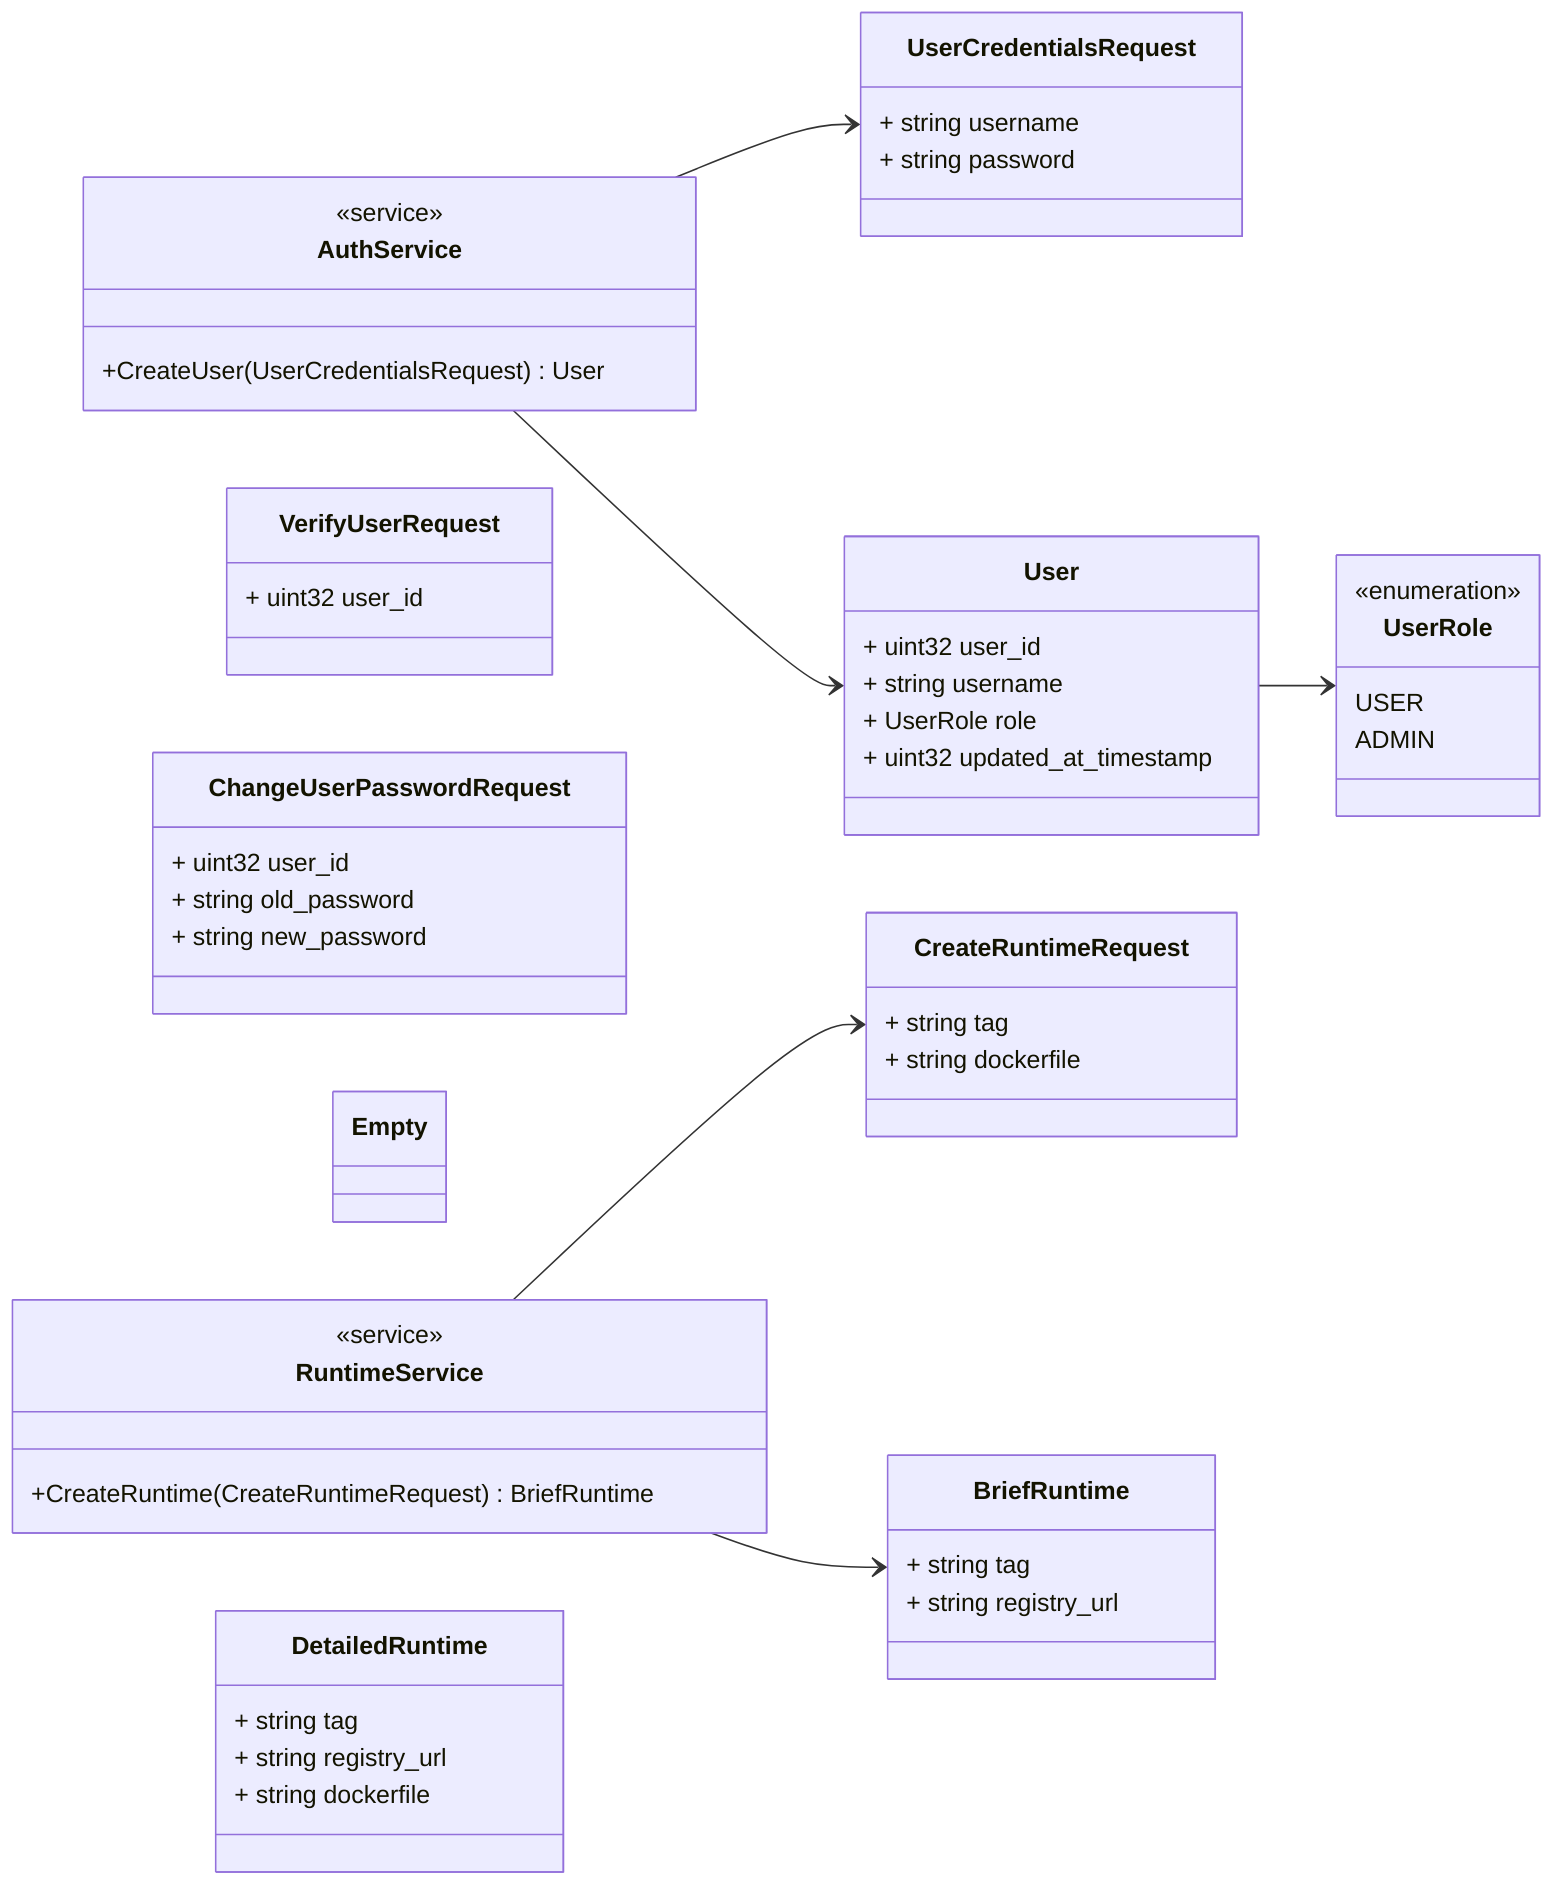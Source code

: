 classDiagram
direction LR

class AuthService {
  <<service>>
  +CreateUser(UserCredentialsRequest) User
}
AuthService --> `UserCredentialsRequest`
AuthService --> `User`




%% 

class UserRole{
  <<enumeration>>
  USER
  ADMIN
}




%% 

class User {
  + uint32 user_id
  + string username
  + UserRole role
  + uint32 updated_at_timestamp
}
User --> `UserRole`





%% 

class UserCredentialsRequest {
  + string username
  + string password
}





%% 

class VerifyUserRequest {
  + uint32 user_id
}





%% 

class ChangeUserPasswordRequest {
  + uint32 user_id
  + string old_password
  + string new_password
}





%% Used to specify empty request/response rpc types

class Empty {
}




class RuntimeService {
  <<service>>
  +CreateRuntime(CreateRuntimeRequest) BriefRuntime
}
RuntimeService --> `CreateRuntimeRequest`
RuntimeService --> `BriefRuntime`





%% 

class CreateRuntimeRequest {
  + string tag
  + string dockerfile
}





%% 

class BriefRuntime {
  + string tag
  + string registry_url
}





%% 

class DetailedRuntime {
  + string tag
  + string registry_url
  + string dockerfile
}
